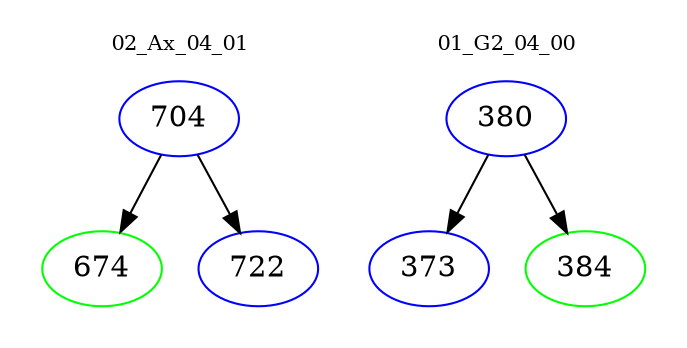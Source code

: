 digraph{
subgraph cluster_0 {
color = white
label = "02_Ax_04_01";
fontsize=10;
T0_704 [label="704", color="blue"]
T0_704 -> T0_674 [color="black"]
T0_674 [label="674", color="green"]
T0_704 -> T0_722 [color="black"]
T0_722 [label="722", color="blue"]
}
subgraph cluster_1 {
color = white
label = "01_G2_04_00";
fontsize=10;
T1_380 [label="380", color="blue"]
T1_380 -> T1_373 [color="black"]
T1_373 [label="373", color="blue"]
T1_380 -> T1_384 [color="black"]
T1_384 [label="384", color="green"]
}
}
